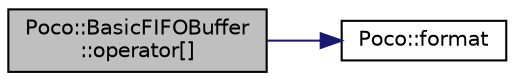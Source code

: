 digraph "Poco::BasicFIFOBuffer::operator[]"
{
 // LATEX_PDF_SIZE
  edge [fontname="Helvetica",fontsize="10",labelfontname="Helvetica",labelfontsize="10"];
  node [fontname="Helvetica",fontsize="10",shape=record];
  rankdir="LR";
  Node1 [label="Poco::BasicFIFOBuffer\l::operator[]",height=0.2,width=0.4,color="black", fillcolor="grey75", style="filled", fontcolor="black",tooltip=" "];
  Node1 -> Node2 [color="midnightblue",fontsize="10",style="solid",fontname="Helvetica"];
  Node2 [label="Poco::format",height=0.2,width=0.4,color="black", fillcolor="white", style="filled",URL="$namespacePoco.html#acde2b5aff4f0d67961e2eeb394542bb0",tooltip=" "];
}
